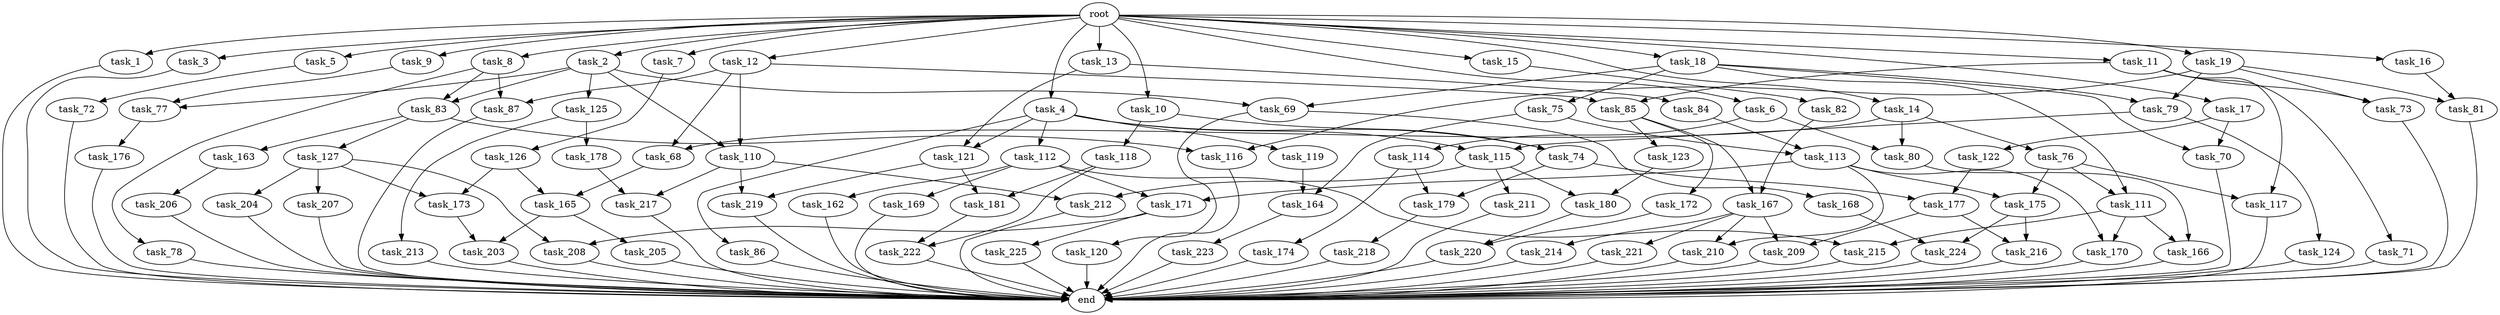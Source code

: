 digraph G {
  root [size="0.000000"];
  task_1 [size="10.240000"];
  task_2 [size="10.240000"];
  task_3 [size="10.240000"];
  task_4 [size="10.240000"];
  task_5 [size="10.240000"];
  task_6 [size="10.240000"];
  task_7 [size="10.240000"];
  task_8 [size="10.240000"];
  task_9 [size="10.240000"];
  task_10 [size="10.240000"];
  task_11 [size="10.240000"];
  task_12 [size="10.240000"];
  task_13 [size="10.240000"];
  task_14 [size="10.240000"];
  task_15 [size="10.240000"];
  task_16 [size="10.240000"];
  task_17 [size="10.240000"];
  task_18 [size="10.240000"];
  task_19 [size="10.240000"];
  task_68 [size="1546188226.560000"];
  task_69 [size="1717986918.400000"];
  task_70 [size="1717986918.400000"];
  task_71 [size="5497558138.880000"];
  task_72 [size="1374389534.720000"];
  task_73 [size="12455405158.400000"];
  task_74 [size="14087492730.880001"];
  task_75 [size="343597383.680000"];
  task_76 [size="773094113.280000"];
  task_77 [size="2147483648.000000"];
  task_78 [size="6957847019.520000"];
  task_79 [size="7301444403.200000"];
  task_80 [size="6270652252.160000"];
  task_81 [size="11166914969.600000"];
  task_82 [size="8589934592.000000"];
  task_83 [size="8332236554.240000"];
  task_84 [size="8589934592.000000"];
  task_85 [size="6270652252.160000"];
  task_86 [size="8589934592.000000"];
  task_87 [size="7730941132.800000"];
  task_110 [size="2147483648.000000"];
  task_111 [size="8933531975.680000"];
  task_112 [size="8589934592.000000"];
  task_113 [size="7301444403.200000"];
  task_114 [size="5497558138.880000"];
  task_115 [size="9964324126.719999"];
  task_116 [size="13915694039.040001"];
  task_117 [size="14087492730.880001"];
  task_118 [size="5497558138.880000"];
  task_119 [size="8589934592.000000"];
  task_120 [size="6957847019.520000"];
  task_121 [size="17179869184.000000"];
  task_122 [size="1374389534.720000"];
  task_123 [size="1374389534.720000"];
  task_124 [size="1374389534.720000"];
  task_125 [size="1374389534.720000"];
  task_126 [size="3092376453.120000"];
  task_127 [size="6957847019.520000"];
  task_162 [size="5497558138.880000"];
  task_163 [size="6957847019.520000"];
  task_164 [size="8933531975.680000"];
  task_165 [size="17179869184.000000"];
  task_166 [size="5583457484.800000"];
  task_167 [size="2748779069.440000"];
  task_168 [size="6957847019.520000"];
  task_169 [size="5497558138.880000"];
  task_170 [size="6356551598.080000"];
  task_171 [size="7645041786.880000"];
  task_172 [size="1374389534.720000"];
  task_173 [size="8933531975.680000"];
  task_174 [size="8589934592.000000"];
  task_175 [size="10737418240.000000"];
  task_176 [size="1374389534.720000"];
  task_177 [size="3435973836.800000"];
  task_178 [size="343597383.680000"];
  task_179 [size="11682311045.120001"];
  task_180 [size="2491081031.680000"];
  task_181 [size="3865470566.400000"];
  task_203 [size="1717986918.400000"];
  task_204 [size="343597383.680000"];
  task_205 [size="343597383.680000"];
  task_206 [size="343597383.680000"];
  task_207 [size="343597383.680000"];
  task_208 [size="687194767.360000"];
  task_209 [size="9964324126.719999"];
  task_210 [size="10737418240.000000"];
  task_211 [size="2147483648.000000"];
  task_212 [size="2920577761.280000"];
  task_213 [size="343597383.680000"];
  task_214 [size="8589934592.000000"];
  task_215 [size="9706626088.960001"];
  task_216 [size="6871947673.600000"];
  task_217 [size="7730941132.800000"];
  task_218 [size="3092376453.120000"];
  task_219 [size="1546188226.560000"];
  task_220 [size="8332236554.240000"];
  task_221 [size="8589934592.000000"];
  task_222 [size="3865470566.400000"];
  task_223 [size="4209067950.080000"];
  task_224 [size="7645041786.880000"];
  task_225 [size="343597383.680000"];
  end [size="0.000000"];

  root -> task_1 [size="1.000000"];
  root -> task_2 [size="1.000000"];
  root -> task_3 [size="1.000000"];
  root -> task_4 [size="1.000000"];
  root -> task_5 [size="1.000000"];
  root -> task_6 [size="1.000000"];
  root -> task_7 [size="1.000000"];
  root -> task_8 [size="1.000000"];
  root -> task_9 [size="1.000000"];
  root -> task_10 [size="1.000000"];
  root -> task_11 [size="1.000000"];
  root -> task_12 [size="1.000000"];
  root -> task_13 [size="1.000000"];
  root -> task_14 [size="1.000000"];
  root -> task_15 [size="1.000000"];
  root -> task_16 [size="1.000000"];
  root -> task_17 [size="1.000000"];
  root -> task_18 [size="1.000000"];
  root -> task_19 [size="1.000000"];
  task_1 -> end [size="1.000000"];
  task_2 -> task_69 [size="134217728.000000"];
  task_2 -> task_77 [size="134217728.000000"];
  task_2 -> task_83 [size="134217728.000000"];
  task_2 -> task_110 [size="134217728.000000"];
  task_2 -> task_125 [size="134217728.000000"];
  task_3 -> end [size="1.000000"];
  task_4 -> task_74 [size="838860800.000000"];
  task_4 -> task_86 [size="838860800.000000"];
  task_4 -> task_112 [size="838860800.000000"];
  task_4 -> task_115 [size="838860800.000000"];
  task_4 -> task_119 [size="838860800.000000"];
  task_4 -> task_121 [size="838860800.000000"];
  task_5 -> task_72 [size="134217728.000000"];
  task_6 -> task_80 [size="536870912.000000"];
  task_6 -> task_114 [size="536870912.000000"];
  task_7 -> task_126 [size="301989888.000000"];
  task_8 -> task_78 [size="679477248.000000"];
  task_8 -> task_83 [size="679477248.000000"];
  task_8 -> task_87 [size="679477248.000000"];
  task_9 -> task_77 [size="75497472.000000"];
  task_10 -> task_74 [size="536870912.000000"];
  task_10 -> task_118 [size="536870912.000000"];
  task_11 -> task_71 [size="536870912.000000"];
  task_11 -> task_73 [size="536870912.000000"];
  task_11 -> task_85 [size="536870912.000000"];
  task_11 -> task_117 [size="536870912.000000"];
  task_12 -> task_68 [size="75497472.000000"];
  task_12 -> task_85 [size="75497472.000000"];
  task_12 -> task_87 [size="75497472.000000"];
  task_12 -> task_110 [size="75497472.000000"];
  task_13 -> task_84 [size="838860800.000000"];
  task_13 -> task_121 [size="838860800.000000"];
  task_14 -> task_68 [size="75497472.000000"];
  task_14 -> task_76 [size="75497472.000000"];
  task_14 -> task_80 [size="75497472.000000"];
  task_15 -> task_82 [size="838860800.000000"];
  task_16 -> task_81 [size="411041792.000000"];
  task_17 -> task_70 [size="134217728.000000"];
  task_17 -> task_122 [size="134217728.000000"];
  task_18 -> task_69 [size="33554432.000000"];
  task_18 -> task_70 [size="33554432.000000"];
  task_18 -> task_75 [size="33554432.000000"];
  task_18 -> task_79 [size="33554432.000000"];
  task_18 -> task_111 [size="33554432.000000"];
  task_19 -> task_73 [size="679477248.000000"];
  task_19 -> task_79 [size="679477248.000000"];
  task_19 -> task_81 [size="679477248.000000"];
  task_19 -> task_116 [size="679477248.000000"];
  task_68 -> task_165 [size="838860800.000000"];
  task_69 -> task_120 [size="679477248.000000"];
  task_69 -> task_168 [size="679477248.000000"];
  task_70 -> end [size="1.000000"];
  task_71 -> end [size="1.000000"];
  task_72 -> end [size="1.000000"];
  task_73 -> end [size="1.000000"];
  task_74 -> task_177 [size="301989888.000000"];
  task_74 -> task_179 [size="301989888.000000"];
  task_75 -> task_113 [size="33554432.000000"];
  task_75 -> task_164 [size="33554432.000000"];
  task_76 -> task_111 [size="838860800.000000"];
  task_76 -> task_117 [size="838860800.000000"];
  task_76 -> task_175 [size="838860800.000000"];
  task_77 -> task_176 [size="134217728.000000"];
  task_78 -> end [size="1.000000"];
  task_79 -> task_115 [size="134217728.000000"];
  task_79 -> task_124 [size="134217728.000000"];
  task_80 -> task_166 [size="134217728.000000"];
  task_81 -> end [size="1.000000"];
  task_82 -> task_167 [size="134217728.000000"];
  task_83 -> task_116 [size="679477248.000000"];
  task_83 -> task_127 [size="679477248.000000"];
  task_83 -> task_163 [size="679477248.000000"];
  task_84 -> task_113 [size="679477248.000000"];
  task_85 -> task_123 [size="134217728.000000"];
  task_85 -> task_167 [size="134217728.000000"];
  task_85 -> task_172 [size="134217728.000000"];
  task_86 -> end [size="1.000000"];
  task_87 -> end [size="1.000000"];
  task_110 -> task_212 [size="75497472.000000"];
  task_110 -> task_217 [size="75497472.000000"];
  task_110 -> task_219 [size="75497472.000000"];
  task_111 -> task_166 [size="411041792.000000"];
  task_111 -> task_170 [size="411041792.000000"];
  task_111 -> task_215 [size="411041792.000000"];
  task_112 -> task_162 [size="536870912.000000"];
  task_112 -> task_169 [size="536870912.000000"];
  task_112 -> task_171 [size="536870912.000000"];
  task_112 -> task_215 [size="536870912.000000"];
  task_113 -> task_170 [size="209715200.000000"];
  task_113 -> task_171 [size="209715200.000000"];
  task_113 -> task_175 [size="209715200.000000"];
  task_113 -> task_210 [size="209715200.000000"];
  task_114 -> task_174 [size="838860800.000000"];
  task_114 -> task_179 [size="838860800.000000"];
  task_115 -> task_180 [size="209715200.000000"];
  task_115 -> task_211 [size="209715200.000000"];
  task_115 -> task_212 [size="209715200.000000"];
  task_116 -> end [size="1.000000"];
  task_117 -> end [size="1.000000"];
  task_118 -> task_181 [size="301989888.000000"];
  task_118 -> task_222 [size="301989888.000000"];
  task_119 -> task_164 [size="838860800.000000"];
  task_120 -> end [size="1.000000"];
  task_121 -> task_181 [size="75497472.000000"];
  task_121 -> task_219 [size="75497472.000000"];
  task_122 -> task_177 [size="33554432.000000"];
  task_123 -> task_180 [size="33554432.000000"];
  task_124 -> end [size="1.000000"];
  task_125 -> task_178 [size="33554432.000000"];
  task_125 -> task_213 [size="33554432.000000"];
  task_126 -> task_165 [size="838860800.000000"];
  task_126 -> task_173 [size="838860800.000000"];
  task_127 -> task_173 [size="33554432.000000"];
  task_127 -> task_204 [size="33554432.000000"];
  task_127 -> task_207 [size="33554432.000000"];
  task_127 -> task_208 [size="33554432.000000"];
  task_162 -> end [size="1.000000"];
  task_163 -> task_206 [size="33554432.000000"];
  task_164 -> task_223 [size="411041792.000000"];
  task_165 -> task_203 [size="33554432.000000"];
  task_165 -> task_205 [size="33554432.000000"];
  task_166 -> end [size="1.000000"];
  task_167 -> task_209 [size="838860800.000000"];
  task_167 -> task_210 [size="838860800.000000"];
  task_167 -> task_214 [size="838860800.000000"];
  task_167 -> task_221 [size="838860800.000000"];
  task_168 -> task_224 [size="209715200.000000"];
  task_169 -> end [size="1.000000"];
  task_170 -> end [size="1.000000"];
  task_171 -> task_208 [size="33554432.000000"];
  task_171 -> task_225 [size="33554432.000000"];
  task_172 -> task_220 [size="134217728.000000"];
  task_173 -> task_203 [size="134217728.000000"];
  task_174 -> end [size="1.000000"];
  task_175 -> task_216 [size="536870912.000000"];
  task_175 -> task_224 [size="536870912.000000"];
  task_176 -> end [size="1.000000"];
  task_177 -> task_209 [size="134217728.000000"];
  task_177 -> task_216 [size="134217728.000000"];
  task_178 -> task_217 [size="679477248.000000"];
  task_179 -> task_218 [size="301989888.000000"];
  task_180 -> task_220 [size="679477248.000000"];
  task_181 -> task_222 [size="75497472.000000"];
  task_203 -> end [size="1.000000"];
  task_204 -> end [size="1.000000"];
  task_205 -> end [size="1.000000"];
  task_206 -> end [size="1.000000"];
  task_207 -> end [size="1.000000"];
  task_208 -> end [size="1.000000"];
  task_209 -> end [size="1.000000"];
  task_210 -> end [size="1.000000"];
  task_211 -> end [size="1.000000"];
  task_212 -> end [size="1.000000"];
  task_213 -> end [size="1.000000"];
  task_214 -> end [size="1.000000"];
  task_215 -> end [size="1.000000"];
  task_216 -> end [size="1.000000"];
  task_217 -> end [size="1.000000"];
  task_218 -> end [size="1.000000"];
  task_219 -> end [size="1.000000"];
  task_220 -> end [size="1.000000"];
  task_221 -> end [size="1.000000"];
  task_222 -> end [size="1.000000"];
  task_223 -> end [size="1.000000"];
  task_224 -> end [size="1.000000"];
  task_225 -> end [size="1.000000"];
}
